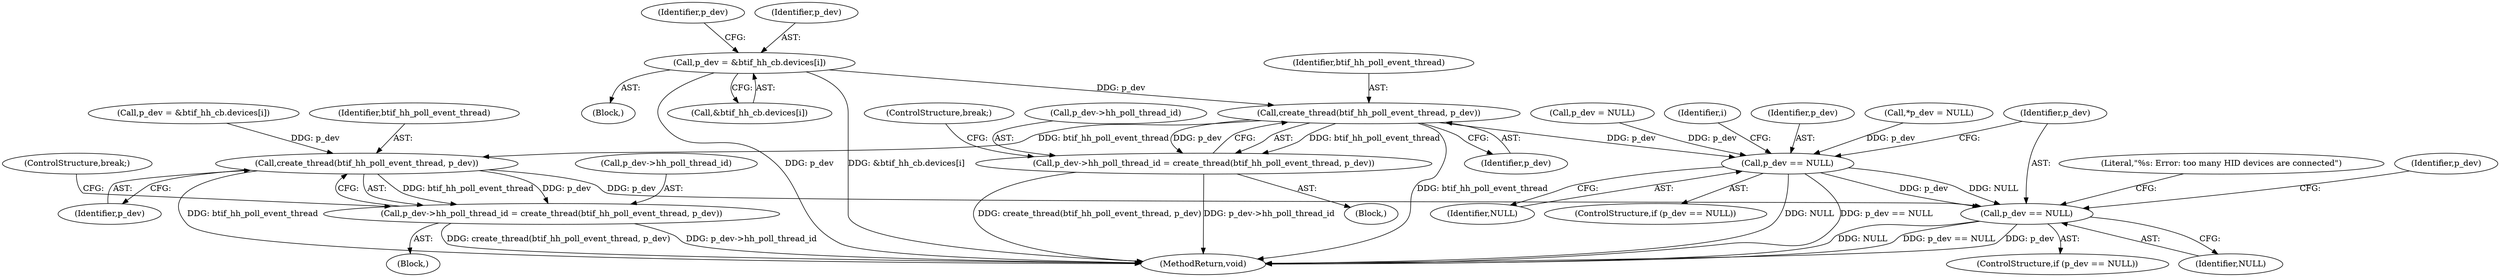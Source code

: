 digraph "0_Android_472271b153c5dc53c28beac55480a8d8434b2d5c_7@API" {
"1000254" [label="(Call,create_thread(btif_hh_poll_event_thread, p_dev))"];
"1000131" [label="(Call,p_dev = &btif_hh_cb.devices[i])"];
"1000250" [label="(Call,p_dev->hh_poll_thread_id = create_thread(btif_hh_poll_event_thread, p_dev))"];
"1000262" [label="(Call,p_dev == NULL)"];
"1000369" [label="(Call,p_dev == NULL)"];
"1000364" [label="(Call,create_thread(btif_hh_poll_event_thread, p_dev))"];
"1000360" [label="(Call,p_dev->hh_poll_thread_id = create_thread(btif_hh_poll_event_thread, p_dev))"];
"1000361" [label="(Call,p_dev->hh_poll_thread_id)"];
"1000261" [label="(ControlStructure,if (p_dev == NULL))"];
"1000250" [label="(Call,p_dev->hh_poll_thread_id = create_thread(btif_hh_poll_event_thread, p_dev))"];
"1000258" [label="(Call,p_dev = NULL)"];
"1000151" [label="(Block,)"];
"1000365" [label="(Identifier,btif_hh_poll_event_thread)"];
"1000268" [label="(Identifier,i)"];
"1000287" [label="(Call,p_dev = &btif_hh_cb.devices[i])"];
"1000370" [label="(Identifier,p_dev)"];
"1000364" [label="(Call,create_thread(btif_hh_poll_event_thread, p_dev))"];
"1000254" [label="(Call,create_thread(btif_hh_poll_event_thread, p_dev))"];
"1000374" [label="(Literal,\"%s: Error: too many HID devices are connected\")"];
"1000388" [label="(MethodReturn,void)"];
"1000257" [label="(ControlStructure,break;)"];
"1000264" [label="(Identifier,NULL)"];
"1000255" [label="(Identifier,btif_hh_poll_event_thread)"];
"1000262" [label="(Call,p_dev == NULL)"];
"1000367" [label="(ControlStructure,break;)"];
"1000143" [label="(Identifier,p_dev)"];
"1000371" [label="(Identifier,NULL)"];
"1000360" [label="(Call,p_dev->hh_poll_thread_id = create_thread(btif_hh_poll_event_thread, p_dev))"];
"1000131" [label="(Call,p_dev = &btif_hh_cb.devices[i])"];
"1000132" [label="(Identifier,p_dev)"];
"1000379" [label="(Identifier,p_dev)"];
"1000133" [label="(Call,&btif_hh_cb.devices[i])"];
"1000263" [label="(Identifier,p_dev)"];
"1000256" [label="(Identifier,p_dev)"];
"1000368" [label="(ControlStructure,if (p_dev == NULL))"];
"1000366" [label="(Identifier,p_dev)"];
"1000108" [label="(Call,*p_dev = NULL)"];
"1000348" [label="(Block,)"];
"1000369" [label="(Call,p_dev == NULL)"];
"1000251" [label="(Call,p_dev->hh_poll_thread_id)"];
"1000130" [label="(Block,)"];
"1000254" -> "1000250"  [label="AST: "];
"1000254" -> "1000256"  [label="CFG: "];
"1000255" -> "1000254"  [label="AST: "];
"1000256" -> "1000254"  [label="AST: "];
"1000250" -> "1000254"  [label="CFG: "];
"1000254" -> "1000388"  [label="DDG: btif_hh_poll_event_thread"];
"1000254" -> "1000250"  [label="DDG: btif_hh_poll_event_thread"];
"1000254" -> "1000250"  [label="DDG: p_dev"];
"1000131" -> "1000254"  [label="DDG: p_dev"];
"1000254" -> "1000262"  [label="DDG: p_dev"];
"1000254" -> "1000364"  [label="DDG: btif_hh_poll_event_thread"];
"1000131" -> "1000130"  [label="AST: "];
"1000131" -> "1000133"  [label="CFG: "];
"1000132" -> "1000131"  [label="AST: "];
"1000133" -> "1000131"  [label="AST: "];
"1000143" -> "1000131"  [label="CFG: "];
"1000131" -> "1000388"  [label="DDG: p_dev"];
"1000131" -> "1000388"  [label="DDG: &btif_hh_cb.devices[i]"];
"1000250" -> "1000151"  [label="AST: "];
"1000251" -> "1000250"  [label="AST: "];
"1000257" -> "1000250"  [label="CFG: "];
"1000250" -> "1000388"  [label="DDG: p_dev->hh_poll_thread_id"];
"1000250" -> "1000388"  [label="DDG: create_thread(btif_hh_poll_event_thread, p_dev)"];
"1000262" -> "1000261"  [label="AST: "];
"1000262" -> "1000264"  [label="CFG: "];
"1000263" -> "1000262"  [label="AST: "];
"1000264" -> "1000262"  [label="AST: "];
"1000268" -> "1000262"  [label="CFG: "];
"1000370" -> "1000262"  [label="CFG: "];
"1000262" -> "1000388"  [label="DDG: NULL"];
"1000262" -> "1000388"  [label="DDG: p_dev == NULL"];
"1000258" -> "1000262"  [label="DDG: p_dev"];
"1000108" -> "1000262"  [label="DDG: p_dev"];
"1000262" -> "1000369"  [label="DDG: p_dev"];
"1000262" -> "1000369"  [label="DDG: NULL"];
"1000369" -> "1000368"  [label="AST: "];
"1000369" -> "1000371"  [label="CFG: "];
"1000370" -> "1000369"  [label="AST: "];
"1000371" -> "1000369"  [label="AST: "];
"1000374" -> "1000369"  [label="CFG: "];
"1000379" -> "1000369"  [label="CFG: "];
"1000369" -> "1000388"  [label="DDG: p_dev == NULL"];
"1000369" -> "1000388"  [label="DDG: p_dev"];
"1000369" -> "1000388"  [label="DDG: NULL"];
"1000364" -> "1000369"  [label="DDG: p_dev"];
"1000364" -> "1000360"  [label="AST: "];
"1000364" -> "1000366"  [label="CFG: "];
"1000365" -> "1000364"  [label="AST: "];
"1000366" -> "1000364"  [label="AST: "];
"1000360" -> "1000364"  [label="CFG: "];
"1000364" -> "1000388"  [label="DDG: btif_hh_poll_event_thread"];
"1000364" -> "1000360"  [label="DDG: btif_hh_poll_event_thread"];
"1000364" -> "1000360"  [label="DDG: p_dev"];
"1000287" -> "1000364"  [label="DDG: p_dev"];
"1000360" -> "1000348"  [label="AST: "];
"1000361" -> "1000360"  [label="AST: "];
"1000367" -> "1000360"  [label="CFG: "];
"1000360" -> "1000388"  [label="DDG: p_dev->hh_poll_thread_id"];
"1000360" -> "1000388"  [label="DDG: create_thread(btif_hh_poll_event_thread, p_dev)"];
}
